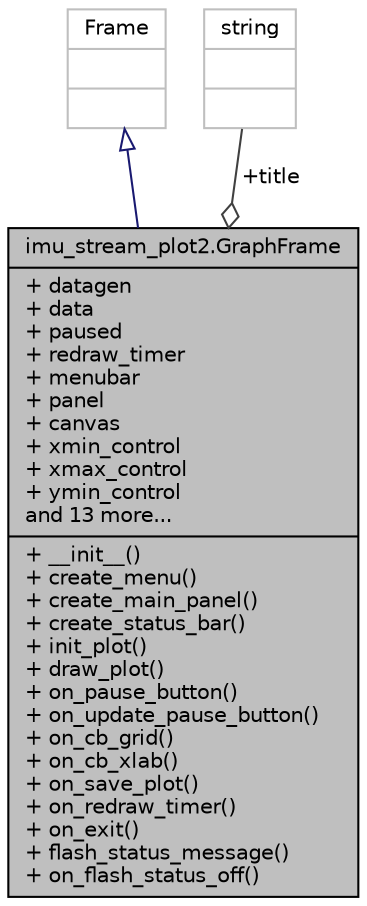 digraph "imu_stream_plot2.GraphFrame"
{
 // INTERACTIVE_SVG=YES
  edge [fontname="Helvetica",fontsize="10",labelfontname="Helvetica",labelfontsize="10"];
  node [fontname="Helvetica",fontsize="10",shape=record];
  Node2 [label="{imu_stream_plot2.GraphFrame\n|+ datagen\l+ data\l+ paused\l+ redraw_timer\l+ menubar\l+ panel\l+ canvas\l+ xmin_control\l+ xmax_control\l+ ymin_control\land 13 more...\l|+ __init__()\l+ create_menu()\l+ create_main_panel()\l+ create_status_bar()\l+ init_plot()\l+ draw_plot()\l+ on_pause_button()\l+ on_update_pause_button()\l+ on_cb_grid()\l+ on_cb_xlab()\l+ on_save_plot()\l+ on_redraw_timer()\l+ on_exit()\l+ flash_status_message()\l+ on_flash_status_off()\l}",height=0.2,width=0.4,color="black", fillcolor="grey75", style="filled", fontcolor="black"];
  Node3 -> Node2 [dir="back",color="midnightblue",fontsize="10",style="solid",arrowtail="onormal",fontname="Helvetica"];
  Node3 [label="{Frame\n||}",height=0.2,width=0.4,color="grey75", fillcolor="white", style="filled"];
  Node4 -> Node2 [color="grey25",fontsize="10",style="solid",label=" +title" ,arrowhead="odiamond",fontname="Helvetica"];
  Node4 [label="{string\n||}",height=0.2,width=0.4,color="grey75", fillcolor="white", style="filled"];
}
